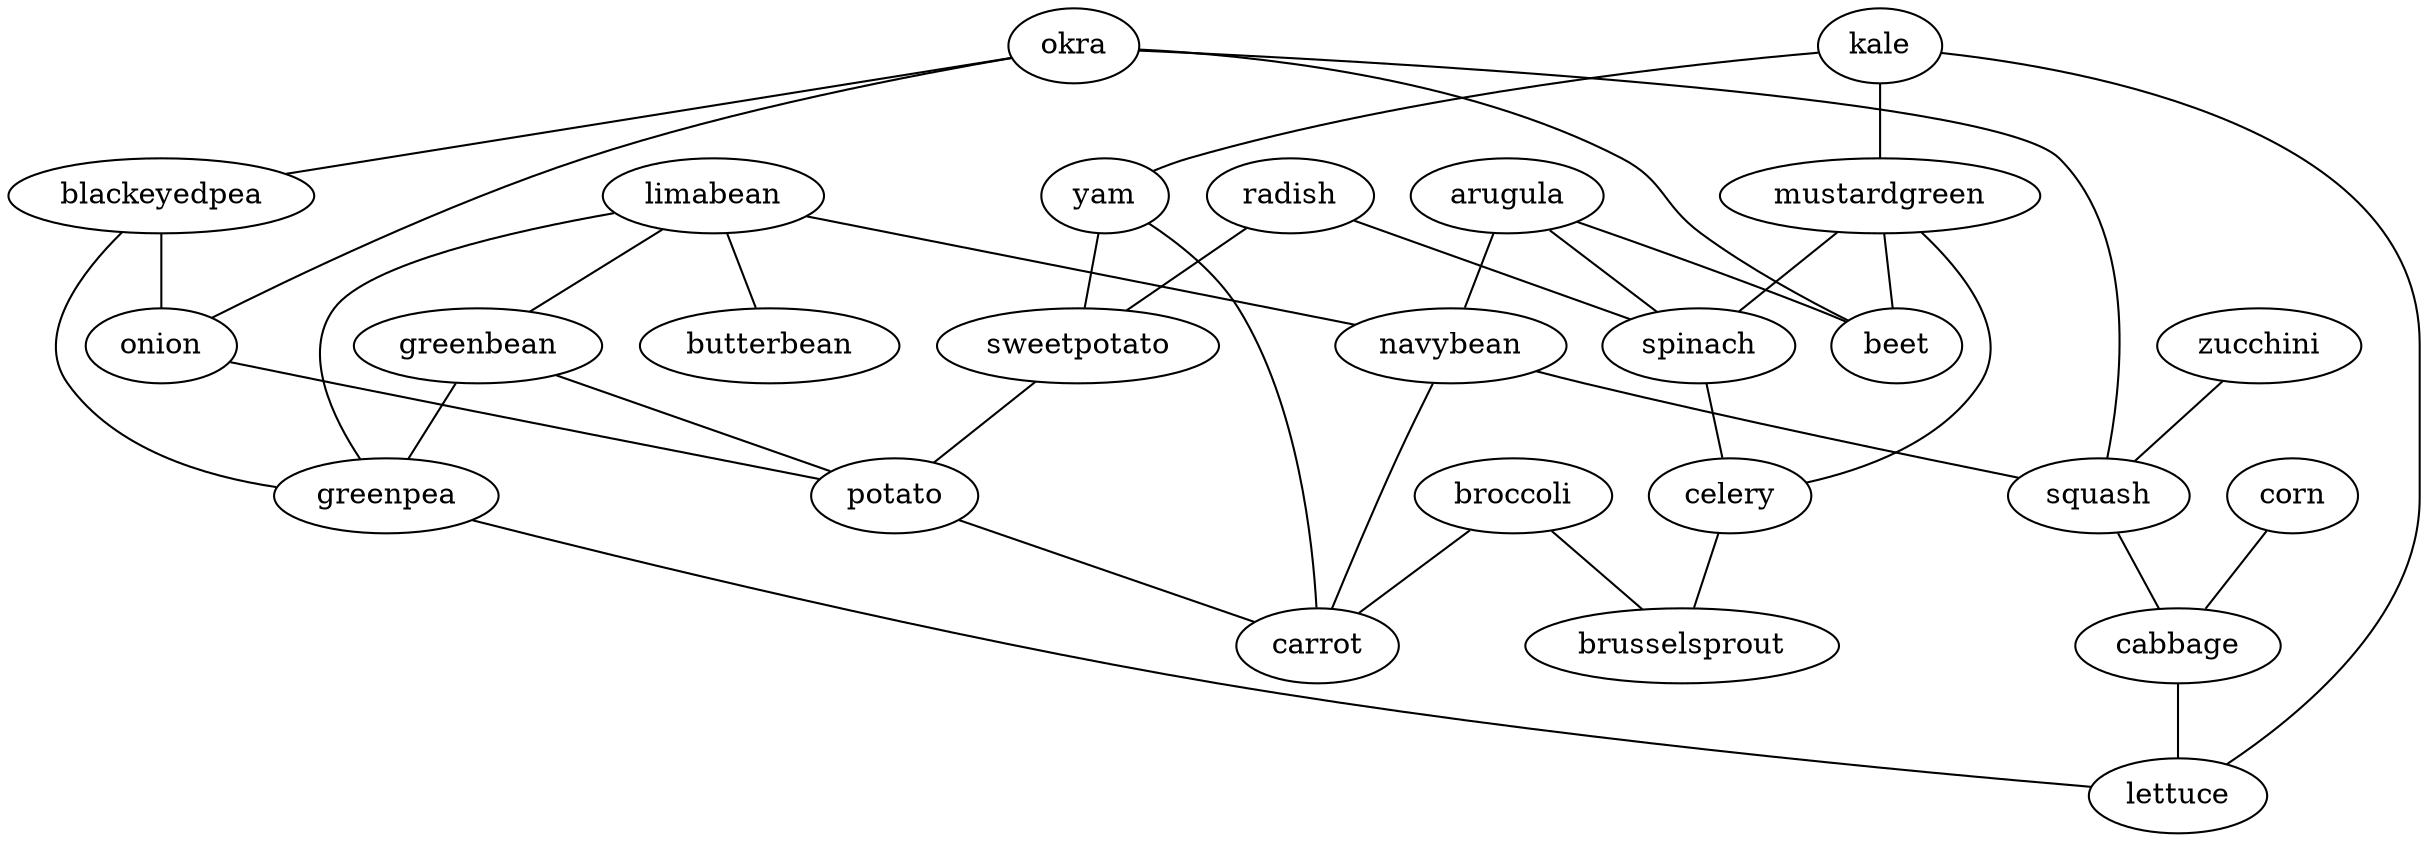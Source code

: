 strict graph G {
kale;
radish;
mustardgreen;
arugula;
limabean;
yam;
okra;
spinach;
blackeyedpea;
greenbean;
celery;
beet;
navybean;
butterbean;
zucchini;
corn;
greenpea;
squash;
sweetpotato;
cabbage;
broccoli;
brusselsprout;
onion;
lettuce;
potato;
carrot;
kale -- yam  [weight=1];
kale -- mustardgreen  [weight=1];
kale -- lettuce  [weight=1];
radish -- sweetpotato  [weight=1];
radish -- spinach  [weight=1];
mustardgreen -- celery  [weight=1];
mustardgreen -- beet  [weight=1];
mustardgreen -- spinach  [weight=1];
arugula -- navybean  [weight=1];
arugula -- beet  [weight=1];
arugula -- spinach  [weight=1];
limabean -- greenpea  [weight=1];
limabean -- greenbean  [weight=1];
limabean -- navybean  [weight=1];
limabean -- butterbean  [weight=1];
yam -- carrot  [weight=1];
yam -- sweetpotato  [weight=1];
okra -- onion  [weight=1];
okra -- blackeyedpea  [weight=1];
okra -- squash  [weight=1];
okra -- beet  [weight=1];
spinach -- celery  [weight=1];
blackeyedpea -- greenpea  [weight=1];
blackeyedpea -- onion  [weight=1];
greenbean -- greenpea  [weight=1];
greenbean -- potato  [weight=1];
celery -- brusselsprout  [weight=1];
navybean -- carrot  [weight=1];
navybean -- squash  [weight=1];
zucchini -- squash  [weight=1];
corn -- cabbage  [weight=1];
greenpea -- lettuce  [weight=1];
squash -- cabbage  [weight=1];
sweetpotato -- potato  [weight=1];
cabbage -- lettuce  [weight=1];
broccoli -- brusselsprout  [weight=1];
broccoli -- carrot  [weight=1];
onion -- potato  [weight=1];
potato -- carrot  [weight=1];
}
